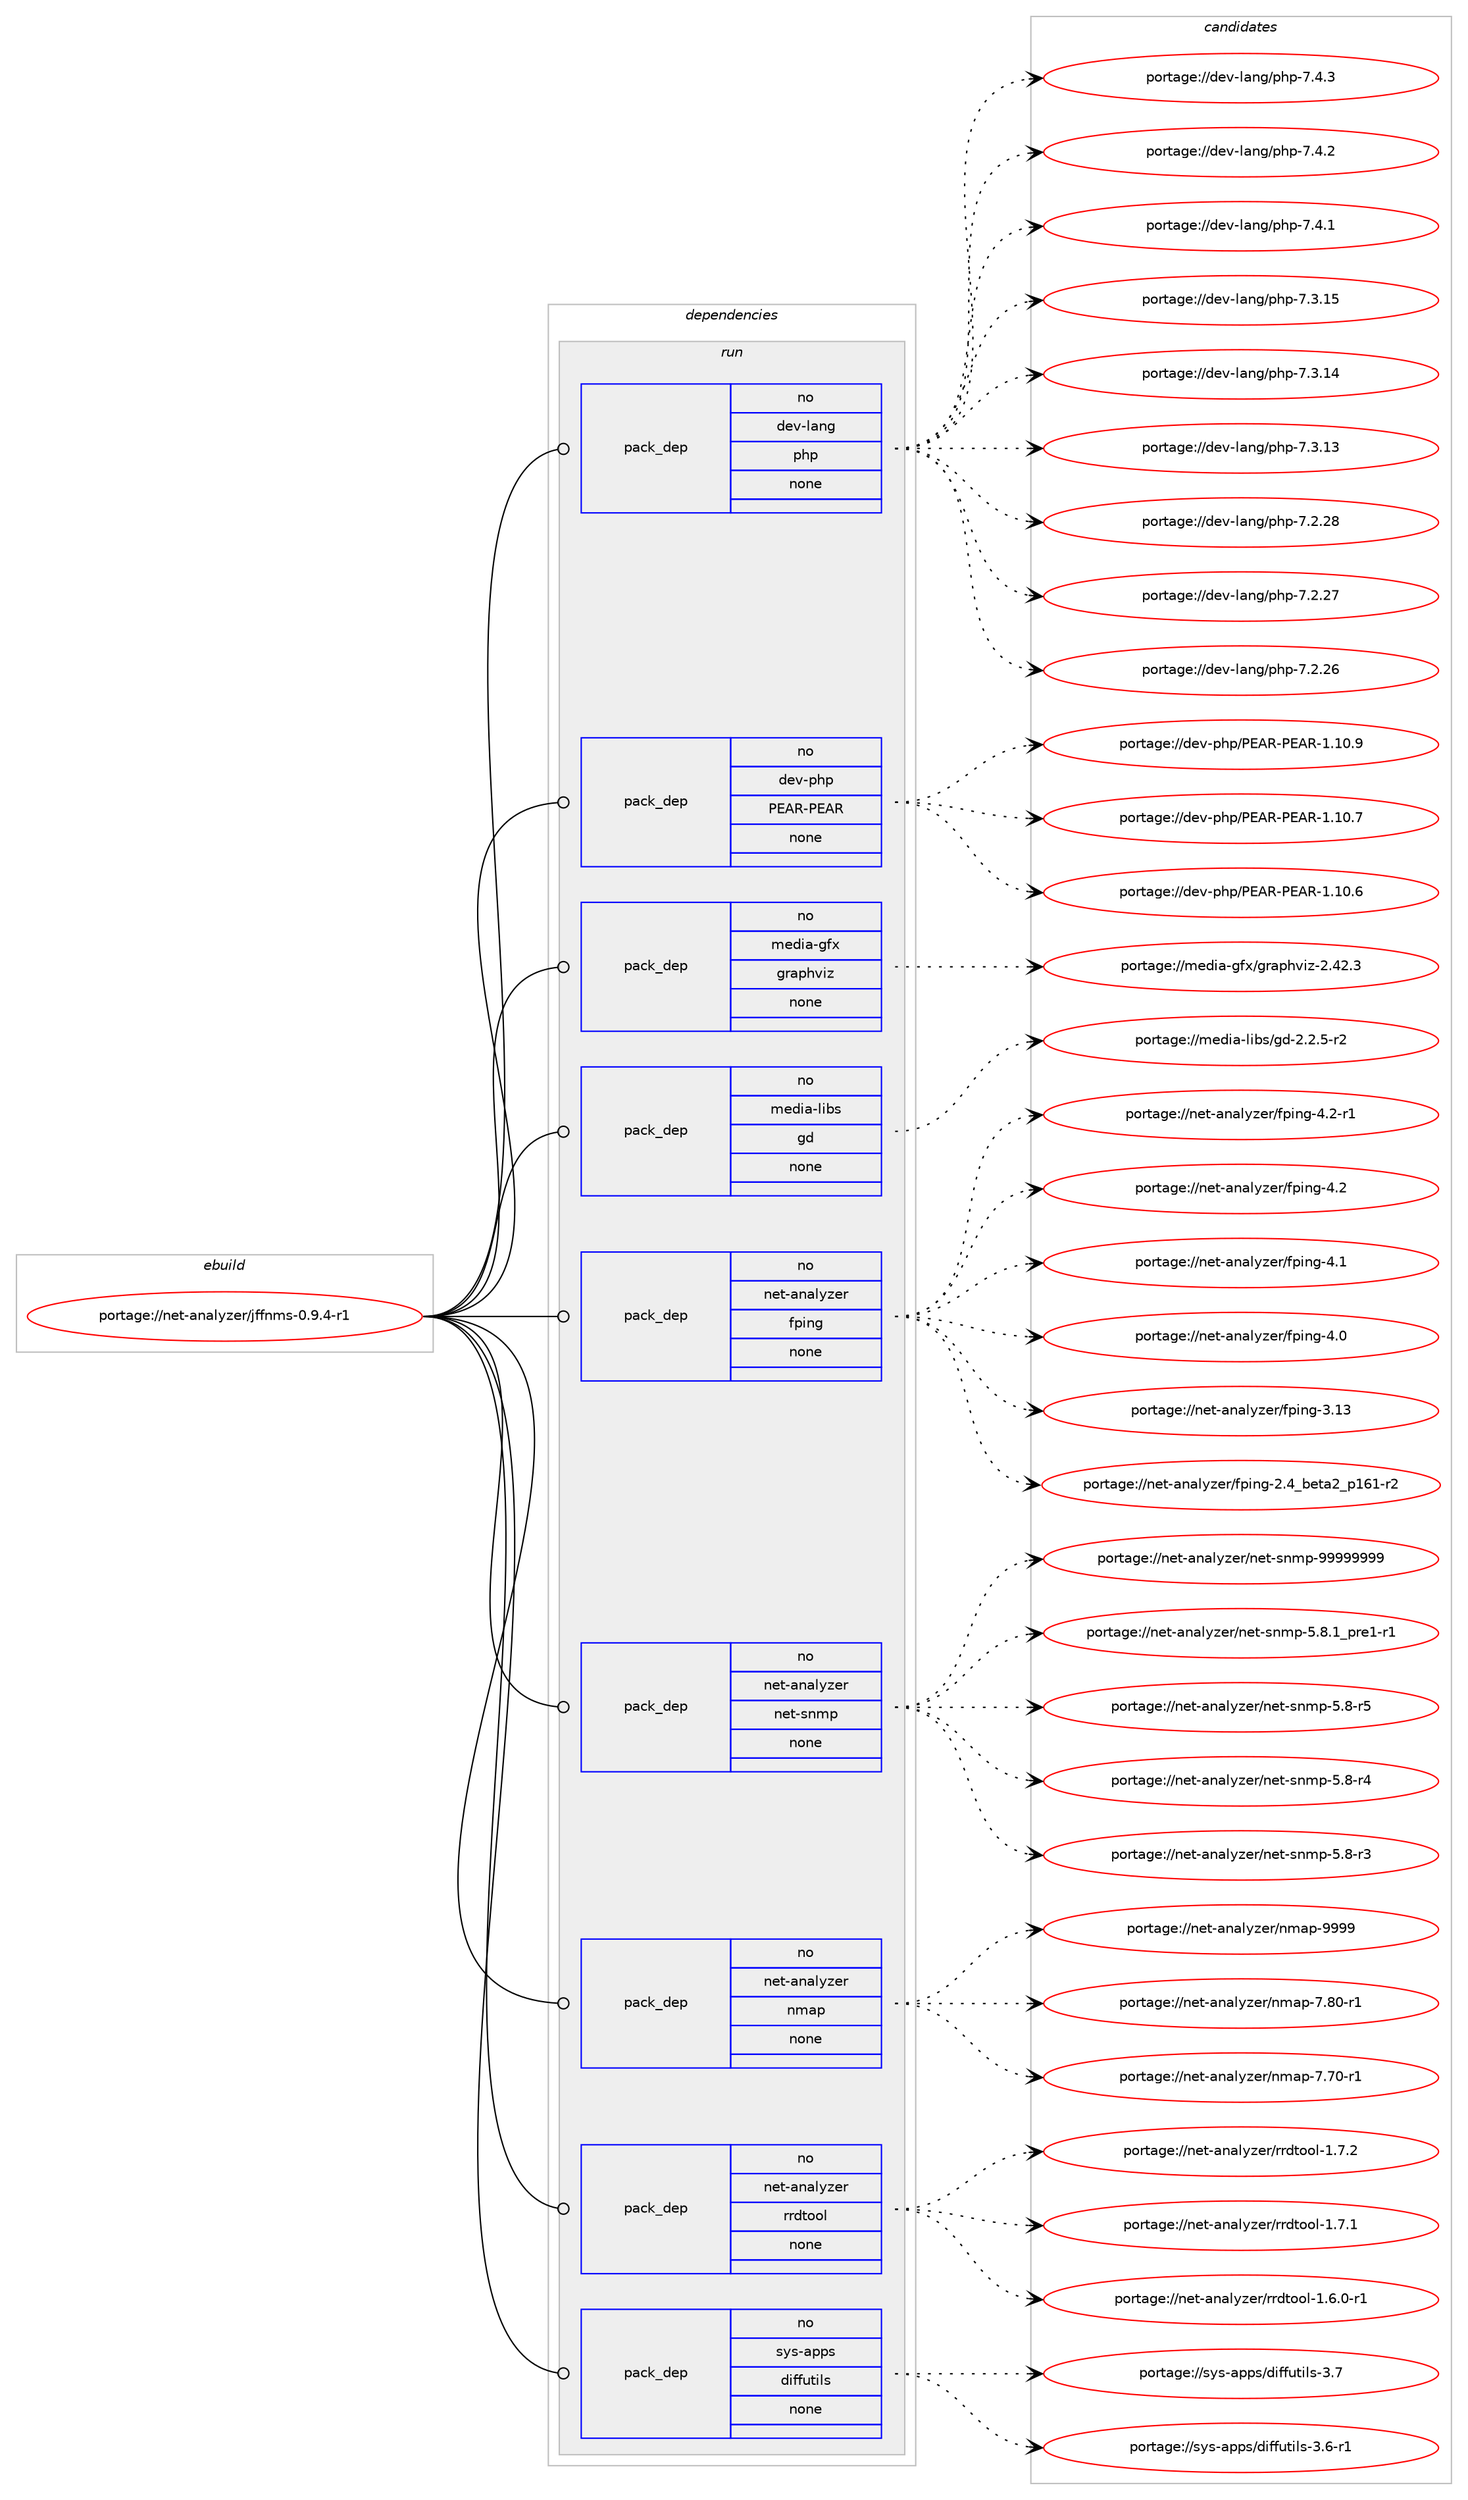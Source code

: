 digraph prolog {

# *************
# Graph options
# *************

newrank=true;
concentrate=true;
compound=true;
graph [rankdir=LR,fontname=Helvetica,fontsize=10,ranksep=1.5];#, ranksep=2.5, nodesep=0.2];
edge  [arrowhead=vee];
node  [fontname=Helvetica,fontsize=10];

# **********
# The ebuild
# **********

subgraph cluster_leftcol {
color=gray;
rank=same;
label=<<i>ebuild</i>>;
id [label="portage://net-analyzer/jffnms-0.9.4-r1", color=red, width=4, href="../net-analyzer/jffnms-0.9.4-r1.svg"];
}

# ****************
# The dependencies
# ****************

subgraph cluster_midcol {
color=gray;
label=<<i>dependencies</i>>;
subgraph cluster_compile {
fillcolor="#eeeeee";
style=filled;
label=<<i>compile</i>>;
}
subgraph cluster_compileandrun {
fillcolor="#eeeeee";
style=filled;
label=<<i>compile and run</i>>;
}
subgraph cluster_run {
fillcolor="#eeeeee";
style=filled;
label=<<i>run</i>>;
subgraph pack78260 {
dependency104220 [label=<<TABLE BORDER="0" CELLBORDER="1" CELLSPACING="0" CELLPADDING="4" WIDTH="220"><TR><TD ROWSPAN="6" CELLPADDING="30">pack_dep</TD></TR><TR><TD WIDTH="110">no</TD></TR><TR><TD>dev-lang</TD></TR><TR><TD>php</TD></TR><TR><TD>none</TD></TR><TR><TD></TD></TR></TABLE>>, shape=none, color=blue];
}
id:e -> dependency104220:w [weight=20,style="solid",arrowhead="odot"];
subgraph pack78261 {
dependency104221 [label=<<TABLE BORDER="0" CELLBORDER="1" CELLSPACING="0" CELLPADDING="4" WIDTH="220"><TR><TD ROWSPAN="6" CELLPADDING="30">pack_dep</TD></TR><TR><TD WIDTH="110">no</TD></TR><TR><TD>dev-php</TD></TR><TR><TD>PEAR-PEAR</TD></TR><TR><TD>none</TD></TR><TR><TD></TD></TR></TABLE>>, shape=none, color=blue];
}
id:e -> dependency104221:w [weight=20,style="solid",arrowhead="odot"];
subgraph pack78262 {
dependency104222 [label=<<TABLE BORDER="0" CELLBORDER="1" CELLSPACING="0" CELLPADDING="4" WIDTH="220"><TR><TD ROWSPAN="6" CELLPADDING="30">pack_dep</TD></TR><TR><TD WIDTH="110">no</TD></TR><TR><TD>media-gfx</TD></TR><TR><TD>graphviz</TD></TR><TR><TD>none</TD></TR><TR><TD></TD></TR></TABLE>>, shape=none, color=blue];
}
id:e -> dependency104222:w [weight=20,style="solid",arrowhead="odot"];
subgraph pack78263 {
dependency104223 [label=<<TABLE BORDER="0" CELLBORDER="1" CELLSPACING="0" CELLPADDING="4" WIDTH="220"><TR><TD ROWSPAN="6" CELLPADDING="30">pack_dep</TD></TR><TR><TD WIDTH="110">no</TD></TR><TR><TD>media-libs</TD></TR><TR><TD>gd</TD></TR><TR><TD>none</TD></TR><TR><TD></TD></TR></TABLE>>, shape=none, color=blue];
}
id:e -> dependency104223:w [weight=20,style="solid",arrowhead="odot"];
subgraph pack78264 {
dependency104224 [label=<<TABLE BORDER="0" CELLBORDER="1" CELLSPACING="0" CELLPADDING="4" WIDTH="220"><TR><TD ROWSPAN="6" CELLPADDING="30">pack_dep</TD></TR><TR><TD WIDTH="110">no</TD></TR><TR><TD>net-analyzer</TD></TR><TR><TD>fping</TD></TR><TR><TD>none</TD></TR><TR><TD></TD></TR></TABLE>>, shape=none, color=blue];
}
id:e -> dependency104224:w [weight=20,style="solid",arrowhead="odot"];
subgraph pack78265 {
dependency104225 [label=<<TABLE BORDER="0" CELLBORDER="1" CELLSPACING="0" CELLPADDING="4" WIDTH="220"><TR><TD ROWSPAN="6" CELLPADDING="30">pack_dep</TD></TR><TR><TD WIDTH="110">no</TD></TR><TR><TD>net-analyzer</TD></TR><TR><TD>net-snmp</TD></TR><TR><TD>none</TD></TR><TR><TD></TD></TR></TABLE>>, shape=none, color=blue];
}
id:e -> dependency104225:w [weight=20,style="solid",arrowhead="odot"];
subgraph pack78266 {
dependency104226 [label=<<TABLE BORDER="0" CELLBORDER="1" CELLSPACING="0" CELLPADDING="4" WIDTH="220"><TR><TD ROWSPAN="6" CELLPADDING="30">pack_dep</TD></TR><TR><TD WIDTH="110">no</TD></TR><TR><TD>net-analyzer</TD></TR><TR><TD>nmap</TD></TR><TR><TD>none</TD></TR><TR><TD></TD></TR></TABLE>>, shape=none, color=blue];
}
id:e -> dependency104226:w [weight=20,style="solid",arrowhead="odot"];
subgraph pack78267 {
dependency104227 [label=<<TABLE BORDER="0" CELLBORDER="1" CELLSPACING="0" CELLPADDING="4" WIDTH="220"><TR><TD ROWSPAN="6" CELLPADDING="30">pack_dep</TD></TR><TR><TD WIDTH="110">no</TD></TR><TR><TD>net-analyzer</TD></TR><TR><TD>rrdtool</TD></TR><TR><TD>none</TD></TR><TR><TD></TD></TR></TABLE>>, shape=none, color=blue];
}
id:e -> dependency104227:w [weight=20,style="solid",arrowhead="odot"];
subgraph pack78268 {
dependency104228 [label=<<TABLE BORDER="0" CELLBORDER="1" CELLSPACING="0" CELLPADDING="4" WIDTH="220"><TR><TD ROWSPAN="6" CELLPADDING="30">pack_dep</TD></TR><TR><TD WIDTH="110">no</TD></TR><TR><TD>sys-apps</TD></TR><TR><TD>diffutils</TD></TR><TR><TD>none</TD></TR><TR><TD></TD></TR></TABLE>>, shape=none, color=blue];
}
id:e -> dependency104228:w [weight=20,style="solid",arrowhead="odot"];
}
}

# **************
# The candidates
# **************

subgraph cluster_choices {
rank=same;
color=gray;
label=<<i>candidates</i>>;

subgraph choice78260 {
color=black;
nodesep=1;
choice100101118451089711010347112104112455546524651 [label="portage://dev-lang/php-7.4.3", color=red, width=4,href="../dev-lang/php-7.4.3.svg"];
choice100101118451089711010347112104112455546524650 [label="portage://dev-lang/php-7.4.2", color=red, width=4,href="../dev-lang/php-7.4.2.svg"];
choice100101118451089711010347112104112455546524649 [label="portage://dev-lang/php-7.4.1", color=red, width=4,href="../dev-lang/php-7.4.1.svg"];
choice10010111845108971101034711210411245554651464953 [label="portage://dev-lang/php-7.3.15", color=red, width=4,href="../dev-lang/php-7.3.15.svg"];
choice10010111845108971101034711210411245554651464952 [label="portage://dev-lang/php-7.3.14", color=red, width=4,href="../dev-lang/php-7.3.14.svg"];
choice10010111845108971101034711210411245554651464951 [label="portage://dev-lang/php-7.3.13", color=red, width=4,href="../dev-lang/php-7.3.13.svg"];
choice10010111845108971101034711210411245554650465056 [label="portage://dev-lang/php-7.2.28", color=red, width=4,href="../dev-lang/php-7.2.28.svg"];
choice10010111845108971101034711210411245554650465055 [label="portage://dev-lang/php-7.2.27", color=red, width=4,href="../dev-lang/php-7.2.27.svg"];
choice10010111845108971101034711210411245554650465054 [label="portage://dev-lang/php-7.2.26", color=red, width=4,href="../dev-lang/php-7.2.26.svg"];
dependency104220:e -> choice100101118451089711010347112104112455546524651:w [style=dotted,weight="100"];
dependency104220:e -> choice100101118451089711010347112104112455546524650:w [style=dotted,weight="100"];
dependency104220:e -> choice100101118451089711010347112104112455546524649:w [style=dotted,weight="100"];
dependency104220:e -> choice10010111845108971101034711210411245554651464953:w [style=dotted,weight="100"];
dependency104220:e -> choice10010111845108971101034711210411245554651464952:w [style=dotted,weight="100"];
dependency104220:e -> choice10010111845108971101034711210411245554651464951:w [style=dotted,weight="100"];
dependency104220:e -> choice10010111845108971101034711210411245554650465056:w [style=dotted,weight="100"];
dependency104220:e -> choice10010111845108971101034711210411245554650465055:w [style=dotted,weight="100"];
dependency104220:e -> choice10010111845108971101034711210411245554650465054:w [style=dotted,weight="100"];
}
subgraph choice78261 {
color=black;
nodesep=1;
choice100101118451121041124780696582458069658245494649484657 [label="portage://dev-php/PEAR-PEAR-1.10.9", color=red, width=4,href="../dev-php/PEAR-PEAR-1.10.9.svg"];
choice100101118451121041124780696582458069658245494649484655 [label="portage://dev-php/PEAR-PEAR-1.10.7", color=red, width=4,href="../dev-php/PEAR-PEAR-1.10.7.svg"];
choice100101118451121041124780696582458069658245494649484654 [label="portage://dev-php/PEAR-PEAR-1.10.6", color=red, width=4,href="../dev-php/PEAR-PEAR-1.10.6.svg"];
dependency104221:e -> choice100101118451121041124780696582458069658245494649484657:w [style=dotted,weight="100"];
dependency104221:e -> choice100101118451121041124780696582458069658245494649484655:w [style=dotted,weight="100"];
dependency104221:e -> choice100101118451121041124780696582458069658245494649484654:w [style=dotted,weight="100"];
}
subgraph choice78262 {
color=black;
nodesep=1;
choice1091011001059745103102120471031149711210411810512245504652504651 [label="portage://media-gfx/graphviz-2.42.3", color=red, width=4,href="../media-gfx/graphviz-2.42.3.svg"];
dependency104222:e -> choice1091011001059745103102120471031149711210411810512245504652504651:w [style=dotted,weight="100"];
}
subgraph choice78263 {
color=black;
nodesep=1;
choice109101100105974510810598115471031004550465046534511450 [label="portage://media-libs/gd-2.2.5-r2", color=red, width=4,href="../media-libs/gd-2.2.5-r2.svg"];
dependency104223:e -> choice109101100105974510810598115471031004550465046534511450:w [style=dotted,weight="100"];
}
subgraph choice78264 {
color=black;
nodesep=1;
choice11010111645971109710812112210111447102112105110103455246504511449 [label="portage://net-analyzer/fping-4.2-r1", color=red, width=4,href="../net-analyzer/fping-4.2-r1.svg"];
choice1101011164597110971081211221011144710211210511010345524650 [label="portage://net-analyzer/fping-4.2", color=red, width=4,href="../net-analyzer/fping-4.2.svg"];
choice1101011164597110971081211221011144710211210511010345524649 [label="portage://net-analyzer/fping-4.1", color=red, width=4,href="../net-analyzer/fping-4.1.svg"];
choice1101011164597110971081211221011144710211210511010345524648 [label="portage://net-analyzer/fping-4.0", color=red, width=4,href="../net-analyzer/fping-4.0.svg"];
choice110101116459711097108121122101114471021121051101034551464951 [label="portage://net-analyzer/fping-3.13", color=red, width=4,href="../net-analyzer/fping-3.13.svg"];
choice110101116459711097108121122101114471021121051101034550465295981011169750951124954494511450 [label="portage://net-analyzer/fping-2.4_beta2_p161-r2", color=red, width=4,href="../net-analyzer/fping-2.4_beta2_p161-r2.svg"];
dependency104224:e -> choice11010111645971109710812112210111447102112105110103455246504511449:w [style=dotted,weight="100"];
dependency104224:e -> choice1101011164597110971081211221011144710211210511010345524650:w [style=dotted,weight="100"];
dependency104224:e -> choice1101011164597110971081211221011144710211210511010345524649:w [style=dotted,weight="100"];
dependency104224:e -> choice1101011164597110971081211221011144710211210511010345524648:w [style=dotted,weight="100"];
dependency104224:e -> choice110101116459711097108121122101114471021121051101034551464951:w [style=dotted,weight="100"];
dependency104224:e -> choice110101116459711097108121122101114471021121051101034550465295981011169750951124954494511450:w [style=dotted,weight="100"];
}
subgraph choice78265 {
color=black;
nodesep=1;
choice1101011164597110971081211221011144711010111645115110109112455757575757575757 [label="portage://net-analyzer/net-snmp-99999999", color=red, width=4,href="../net-analyzer/net-snmp-99999999.svg"];
choice110101116459711097108121122101114471101011164511511010911245534656464995112114101494511449 [label="portage://net-analyzer/net-snmp-5.8.1_pre1-r1", color=red, width=4,href="../net-analyzer/net-snmp-5.8.1_pre1-r1.svg"];
choice1101011164597110971081211221011144711010111645115110109112455346564511453 [label="portage://net-analyzer/net-snmp-5.8-r5", color=red, width=4,href="../net-analyzer/net-snmp-5.8-r5.svg"];
choice1101011164597110971081211221011144711010111645115110109112455346564511452 [label="portage://net-analyzer/net-snmp-5.8-r4", color=red, width=4,href="../net-analyzer/net-snmp-5.8-r4.svg"];
choice1101011164597110971081211221011144711010111645115110109112455346564511451 [label="portage://net-analyzer/net-snmp-5.8-r3", color=red, width=4,href="../net-analyzer/net-snmp-5.8-r3.svg"];
dependency104225:e -> choice1101011164597110971081211221011144711010111645115110109112455757575757575757:w [style=dotted,weight="100"];
dependency104225:e -> choice110101116459711097108121122101114471101011164511511010911245534656464995112114101494511449:w [style=dotted,weight="100"];
dependency104225:e -> choice1101011164597110971081211221011144711010111645115110109112455346564511453:w [style=dotted,weight="100"];
dependency104225:e -> choice1101011164597110971081211221011144711010111645115110109112455346564511452:w [style=dotted,weight="100"];
dependency104225:e -> choice1101011164597110971081211221011144711010111645115110109112455346564511451:w [style=dotted,weight="100"];
}
subgraph choice78266 {
color=black;
nodesep=1;
choice11010111645971109710812112210111447110109971124557575757 [label="portage://net-analyzer/nmap-9999", color=red, width=4,href="../net-analyzer/nmap-9999.svg"];
choice110101116459711097108121122101114471101099711245554656484511449 [label="portage://net-analyzer/nmap-7.80-r1", color=red, width=4,href="../net-analyzer/nmap-7.80-r1.svg"];
choice110101116459711097108121122101114471101099711245554655484511449 [label="portage://net-analyzer/nmap-7.70-r1", color=red, width=4,href="../net-analyzer/nmap-7.70-r1.svg"];
dependency104226:e -> choice11010111645971109710812112210111447110109971124557575757:w [style=dotted,weight="100"];
dependency104226:e -> choice110101116459711097108121122101114471101099711245554656484511449:w [style=dotted,weight="100"];
dependency104226:e -> choice110101116459711097108121122101114471101099711245554655484511449:w [style=dotted,weight="100"];
}
subgraph choice78267 {
color=black;
nodesep=1;
choice11010111645971109710812112210111447114114100116111111108454946554650 [label="portage://net-analyzer/rrdtool-1.7.2", color=red, width=4,href="../net-analyzer/rrdtool-1.7.2.svg"];
choice11010111645971109710812112210111447114114100116111111108454946554649 [label="portage://net-analyzer/rrdtool-1.7.1", color=red, width=4,href="../net-analyzer/rrdtool-1.7.1.svg"];
choice110101116459711097108121122101114471141141001161111111084549465446484511449 [label="portage://net-analyzer/rrdtool-1.6.0-r1", color=red, width=4,href="../net-analyzer/rrdtool-1.6.0-r1.svg"];
dependency104227:e -> choice11010111645971109710812112210111447114114100116111111108454946554650:w [style=dotted,weight="100"];
dependency104227:e -> choice11010111645971109710812112210111447114114100116111111108454946554649:w [style=dotted,weight="100"];
dependency104227:e -> choice110101116459711097108121122101114471141141001161111111084549465446484511449:w [style=dotted,weight="100"];
}
subgraph choice78268 {
color=black;
nodesep=1;
choice11512111545971121121154710010510210211711610510811545514655 [label="portage://sys-apps/diffutils-3.7", color=red, width=4,href="../sys-apps/diffutils-3.7.svg"];
choice115121115459711211211547100105102102117116105108115455146544511449 [label="portage://sys-apps/diffutils-3.6-r1", color=red, width=4,href="../sys-apps/diffutils-3.6-r1.svg"];
dependency104228:e -> choice11512111545971121121154710010510210211711610510811545514655:w [style=dotted,weight="100"];
dependency104228:e -> choice115121115459711211211547100105102102117116105108115455146544511449:w [style=dotted,weight="100"];
}
}

}

